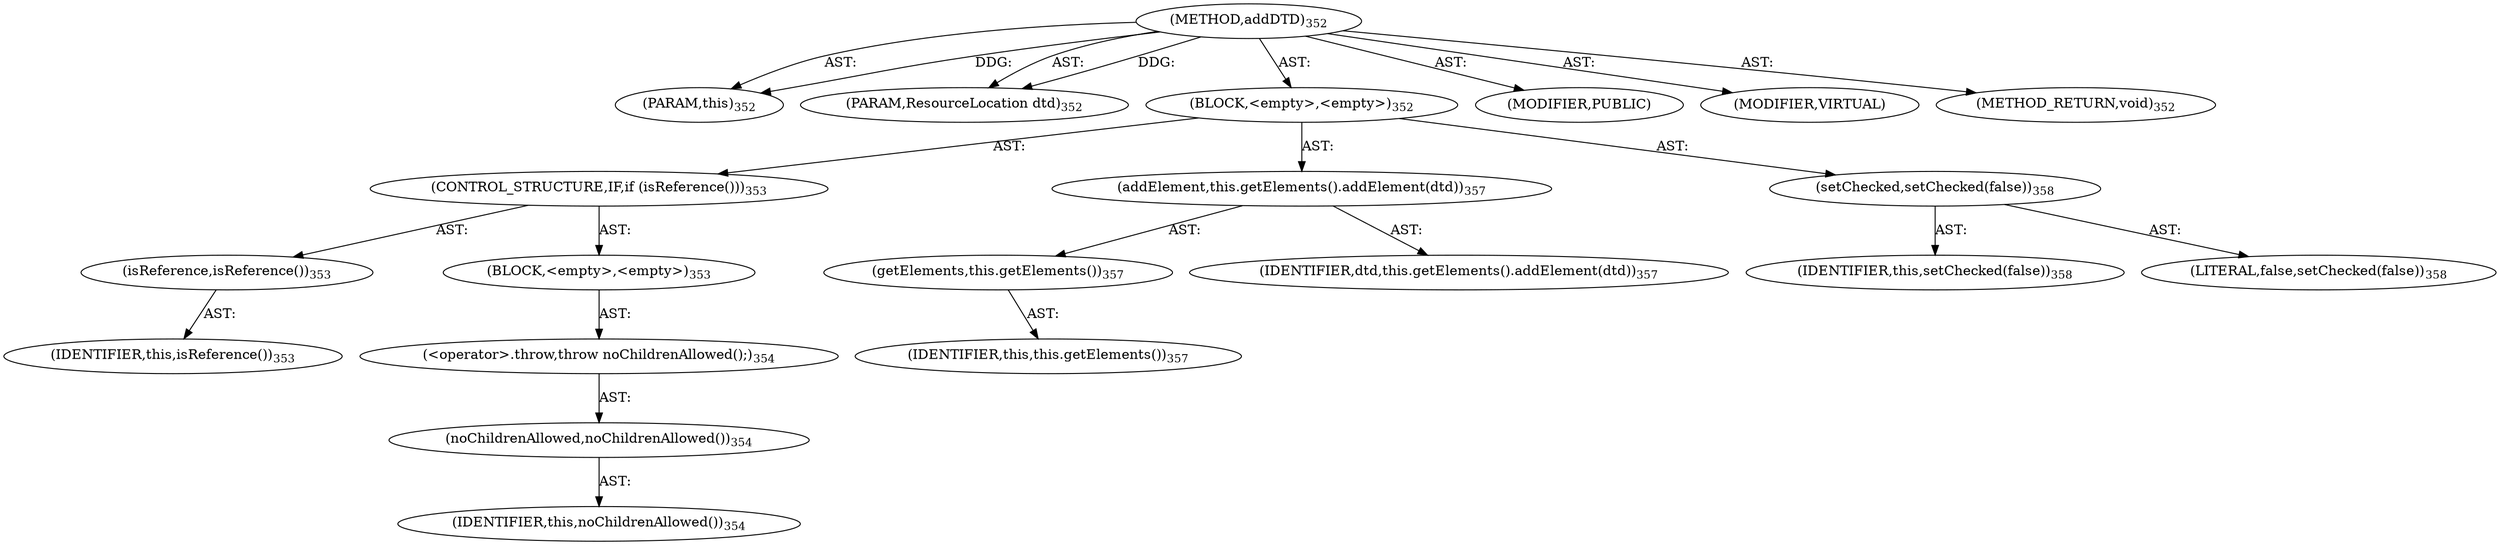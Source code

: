 digraph "addDTD" {  
"111669149706" [label = <(METHOD,addDTD)<SUB>352</SUB>> ]
"115964117001" [label = <(PARAM,this)<SUB>352</SUB>> ]
"115964117028" [label = <(PARAM,ResourceLocation dtd)<SUB>352</SUB>> ]
"25769803796" [label = <(BLOCK,&lt;empty&gt;,&lt;empty&gt;)<SUB>352</SUB>> ]
"47244640266" [label = <(CONTROL_STRUCTURE,IF,if (isReference()))<SUB>353</SUB>> ]
"30064771141" [label = <(isReference,isReference())<SUB>353</SUB>> ]
"68719476769" [label = <(IDENTIFIER,this,isReference())<SUB>353</SUB>> ]
"25769803797" [label = <(BLOCK,&lt;empty&gt;,&lt;empty&gt;)<SUB>353</SUB>> ]
"30064771142" [label = <(&lt;operator&gt;.throw,throw noChildrenAllowed();)<SUB>354</SUB>> ]
"30064771143" [label = <(noChildrenAllowed,noChildrenAllowed())<SUB>354</SUB>> ]
"68719476770" [label = <(IDENTIFIER,this,noChildrenAllowed())<SUB>354</SUB>> ]
"30064771144" [label = <(addElement,this.getElements().addElement(dtd))<SUB>357</SUB>> ]
"30064771145" [label = <(getElements,this.getElements())<SUB>357</SUB>> ]
"68719476771" [label = <(IDENTIFIER,this,this.getElements())<SUB>357</SUB>> ]
"68719476867" [label = <(IDENTIFIER,dtd,this.getElements().addElement(dtd))<SUB>357</SUB>> ]
"30064771146" [label = <(setChecked,setChecked(false))<SUB>358</SUB>> ]
"68719476772" [label = <(IDENTIFIER,this,setChecked(false))<SUB>358</SUB>> ]
"90194313226" [label = <(LITERAL,false,setChecked(false))<SUB>358</SUB>> ]
"133143986205" [label = <(MODIFIER,PUBLIC)> ]
"133143986206" [label = <(MODIFIER,VIRTUAL)> ]
"128849018890" [label = <(METHOD_RETURN,void)<SUB>352</SUB>> ]
  "111669149706" -> "115964117001"  [ label = "AST: "] 
  "111669149706" -> "115964117028"  [ label = "AST: "] 
  "111669149706" -> "25769803796"  [ label = "AST: "] 
  "111669149706" -> "133143986205"  [ label = "AST: "] 
  "111669149706" -> "133143986206"  [ label = "AST: "] 
  "111669149706" -> "128849018890"  [ label = "AST: "] 
  "25769803796" -> "47244640266"  [ label = "AST: "] 
  "25769803796" -> "30064771144"  [ label = "AST: "] 
  "25769803796" -> "30064771146"  [ label = "AST: "] 
  "47244640266" -> "30064771141"  [ label = "AST: "] 
  "47244640266" -> "25769803797"  [ label = "AST: "] 
  "30064771141" -> "68719476769"  [ label = "AST: "] 
  "25769803797" -> "30064771142"  [ label = "AST: "] 
  "30064771142" -> "30064771143"  [ label = "AST: "] 
  "30064771143" -> "68719476770"  [ label = "AST: "] 
  "30064771144" -> "30064771145"  [ label = "AST: "] 
  "30064771144" -> "68719476867"  [ label = "AST: "] 
  "30064771145" -> "68719476771"  [ label = "AST: "] 
  "30064771146" -> "68719476772"  [ label = "AST: "] 
  "30064771146" -> "90194313226"  [ label = "AST: "] 
  "111669149706" -> "115964117001"  [ label = "DDG: "] 
  "111669149706" -> "115964117028"  [ label = "DDG: "] 
}
